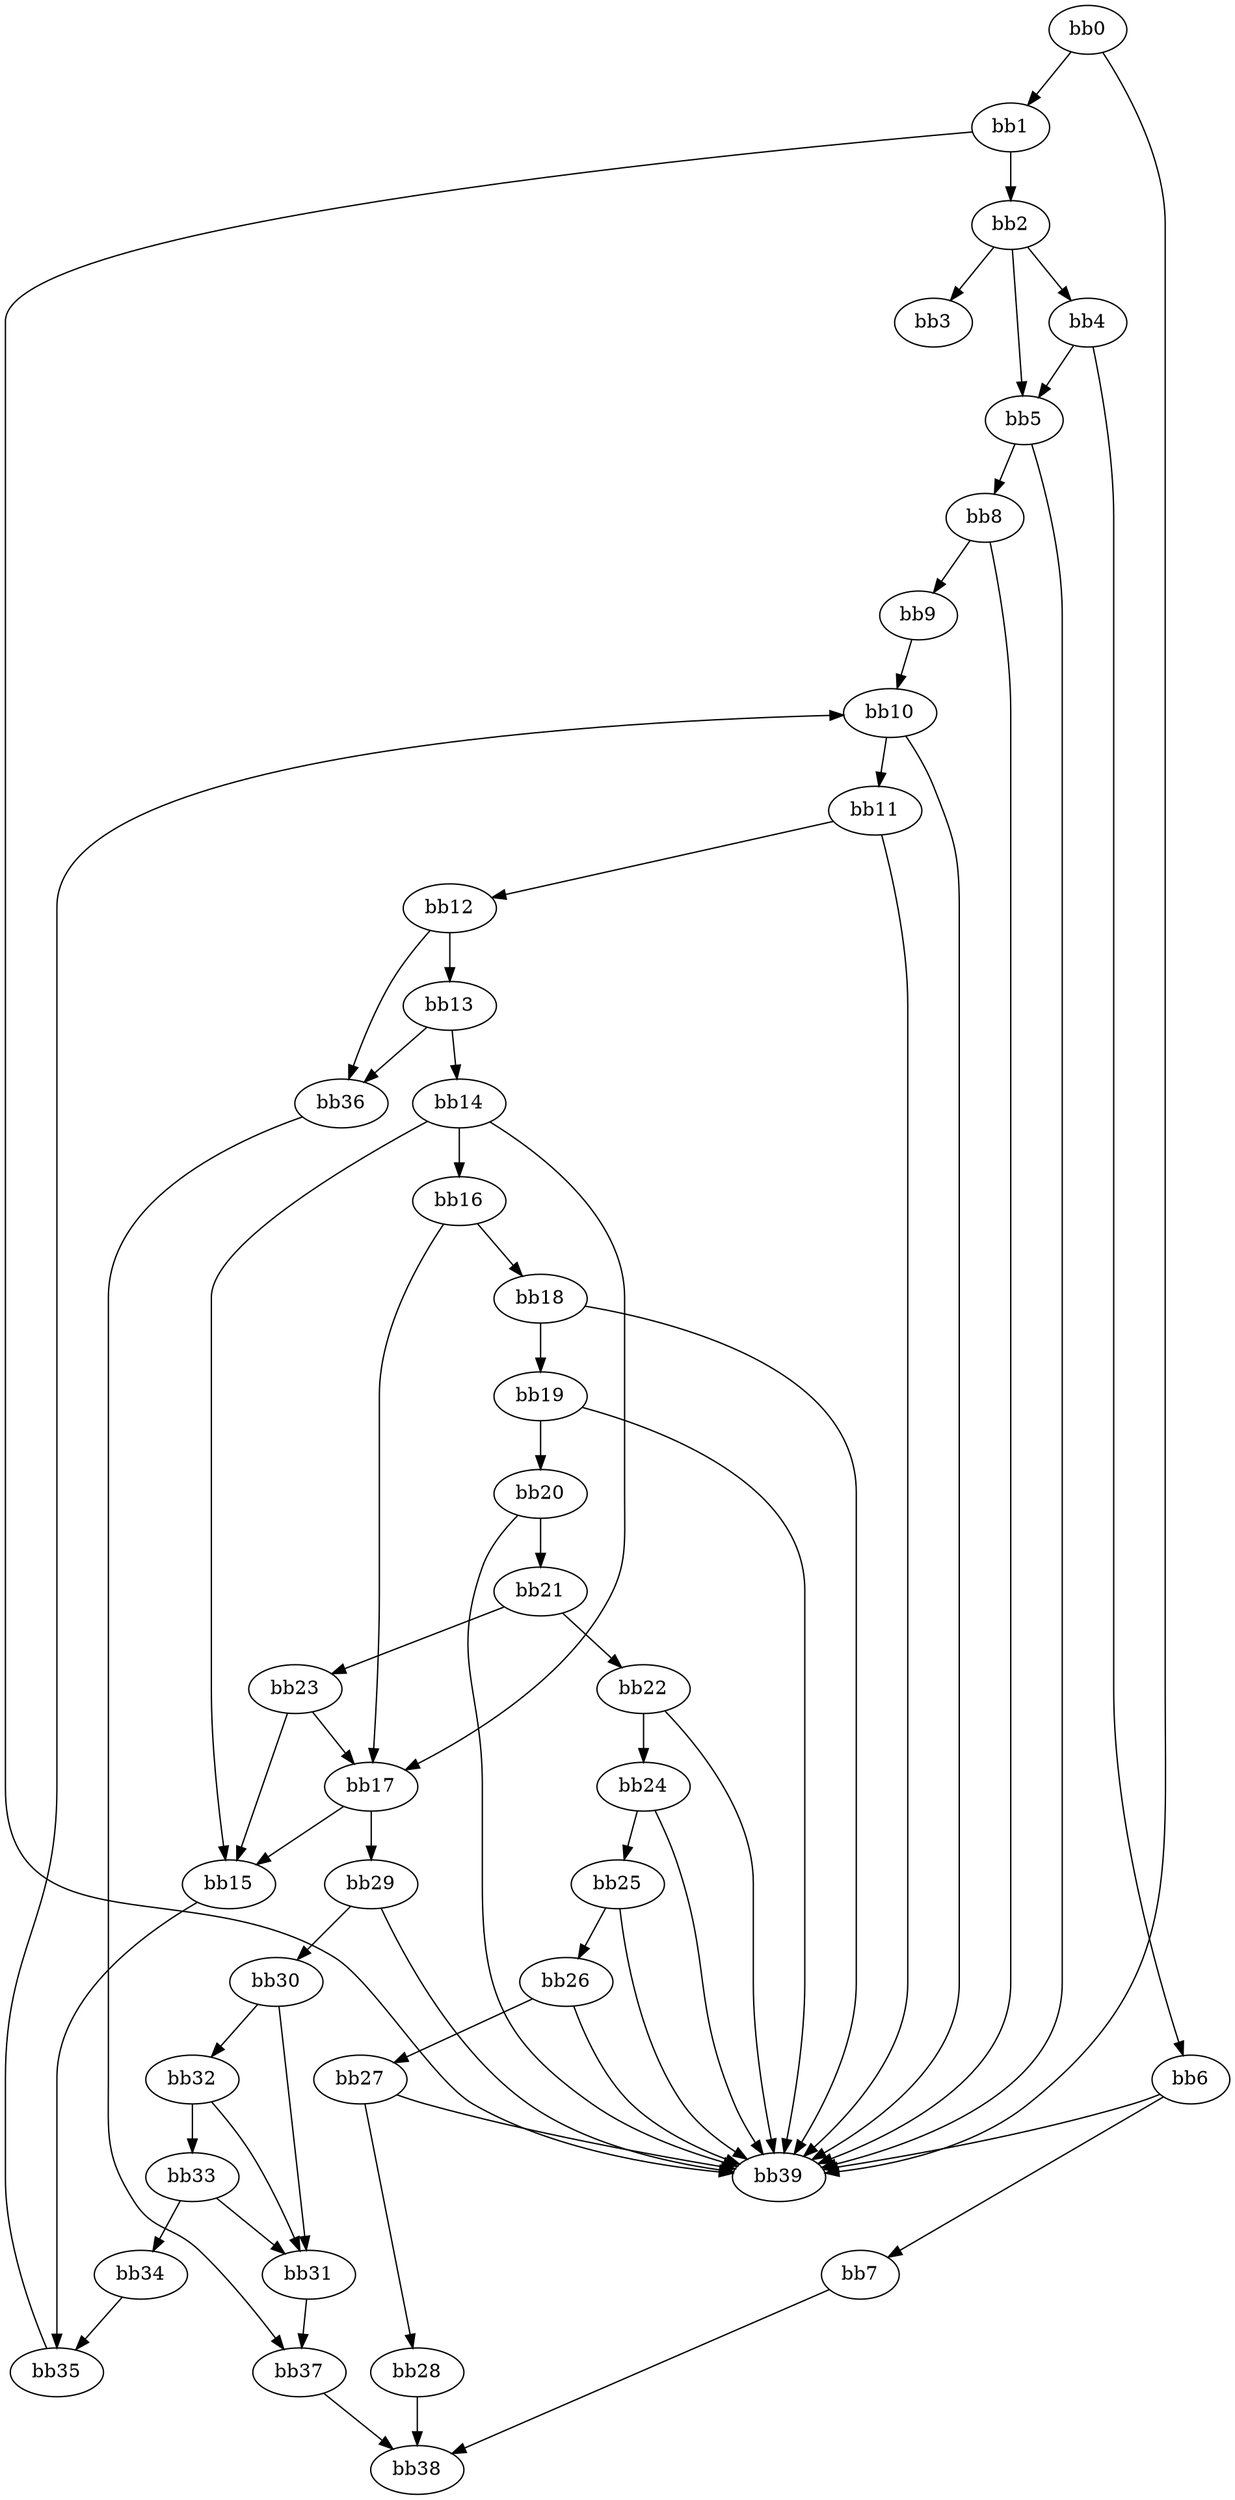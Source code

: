 digraph {
    0 [ label = "bb0\l" ]
    1 [ label = "bb1\l" ]
    2 [ label = "bb2\l" ]
    3 [ label = "bb3\l" ]
    4 [ label = "bb4\l" ]
    5 [ label = "bb5\l" ]
    6 [ label = "bb6\l" ]
    7 [ label = "bb7\l" ]
    8 [ label = "bb8\l" ]
    9 [ label = "bb9\l" ]
    10 [ label = "bb10\l" ]
    11 [ label = "bb11\l" ]
    12 [ label = "bb12\l" ]
    13 [ label = "bb13\l" ]
    14 [ label = "bb14\l" ]
    15 [ label = "bb15\l" ]
    16 [ label = "bb16\l" ]
    17 [ label = "bb17\l" ]
    18 [ label = "bb18\l" ]
    19 [ label = "bb19\l" ]
    20 [ label = "bb20\l" ]
    21 [ label = "bb21\l" ]
    22 [ label = "bb22\l" ]
    23 [ label = "bb23\l" ]
    24 [ label = "bb24\l" ]
    25 [ label = "bb25\l" ]
    26 [ label = "bb26\l" ]
    27 [ label = "bb27\l" ]
    28 [ label = "bb28\l" ]
    29 [ label = "bb29\l" ]
    30 [ label = "bb30\l" ]
    31 [ label = "bb31\l" ]
    32 [ label = "bb32\l" ]
    33 [ label = "bb33\l" ]
    34 [ label = "bb34\l" ]
    35 [ label = "bb35\l" ]
    36 [ label = "bb36\l" ]
    37 [ label = "bb37\l" ]
    38 [ label = "bb38\l" ]
    39 [ label = "bb39\l" ]
    0 -> 1 [ ]
    0 -> 39 [ ]
    1 -> 2 [ ]
    1 -> 39 [ ]
    2 -> 3 [ ]
    2 -> 4 [ ]
    2 -> 5 [ ]
    4 -> 5 [ ]
    4 -> 6 [ ]
    5 -> 8 [ ]
    5 -> 39 [ ]
    6 -> 7 [ ]
    6 -> 39 [ ]
    7 -> 38 [ ]
    8 -> 9 [ ]
    8 -> 39 [ ]
    9 -> 10 [ ]
    10 -> 11 [ ]
    10 -> 39 [ ]
    11 -> 12 [ ]
    11 -> 39 [ ]
    12 -> 13 [ ]
    12 -> 36 [ ]
    13 -> 14 [ ]
    13 -> 36 [ ]
    14 -> 15 [ ]
    14 -> 16 [ ]
    14 -> 17 [ ]
    15 -> 35 [ ]
    16 -> 17 [ ]
    16 -> 18 [ ]
    17 -> 15 [ ]
    17 -> 29 [ ]
    18 -> 19 [ ]
    18 -> 39 [ ]
    19 -> 20 [ ]
    19 -> 39 [ ]
    20 -> 21 [ ]
    20 -> 39 [ ]
    21 -> 22 [ ]
    21 -> 23 [ ]
    22 -> 24 [ ]
    22 -> 39 [ ]
    23 -> 15 [ ]
    23 -> 17 [ ]
    24 -> 25 [ ]
    24 -> 39 [ ]
    25 -> 26 [ ]
    25 -> 39 [ ]
    26 -> 27 [ ]
    26 -> 39 [ ]
    27 -> 28 [ ]
    27 -> 39 [ ]
    28 -> 38 [ ]
    29 -> 30 [ ]
    29 -> 39 [ ]
    30 -> 31 [ ]
    30 -> 32 [ ]
    31 -> 37 [ ]
    32 -> 31 [ ]
    32 -> 33 [ ]
    33 -> 31 [ ]
    33 -> 34 [ ]
    34 -> 35 [ ]
    35 -> 10 [ ]
    36 -> 37 [ ]
    37 -> 38 [ ]
}

